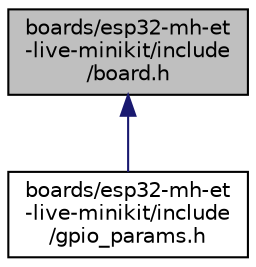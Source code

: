 digraph "boards/esp32-mh-et-live-minikit/include/board.h"
{
 // LATEX_PDF_SIZE
  edge [fontname="Helvetica",fontsize="10",labelfontname="Helvetica",labelfontsize="10"];
  node [fontname="Helvetica",fontsize="10",shape=record];
  Node1 [label="boards/esp32-mh-et\l-live-minikit/include\l/board.h",height=0.2,width=0.4,color="black", fillcolor="grey75", style="filled", fontcolor="black",tooltip="Board specific definitions for MH-ET LIVE MiniKit for ESP32."];
  Node1 -> Node2 [dir="back",color="midnightblue",fontsize="10",style="solid",fontname="Helvetica"];
  Node2 [label="boards/esp32-mh-et\l-live-minikit/include\l/gpio_params.h",height=0.2,width=0.4,color="black", fillcolor="white", style="filled",URL="$esp32-mh-et-live-minikit_2include_2gpio__params_8h.html",tooltip="Board specific configuration of direct mapped GPIOs."];
}
